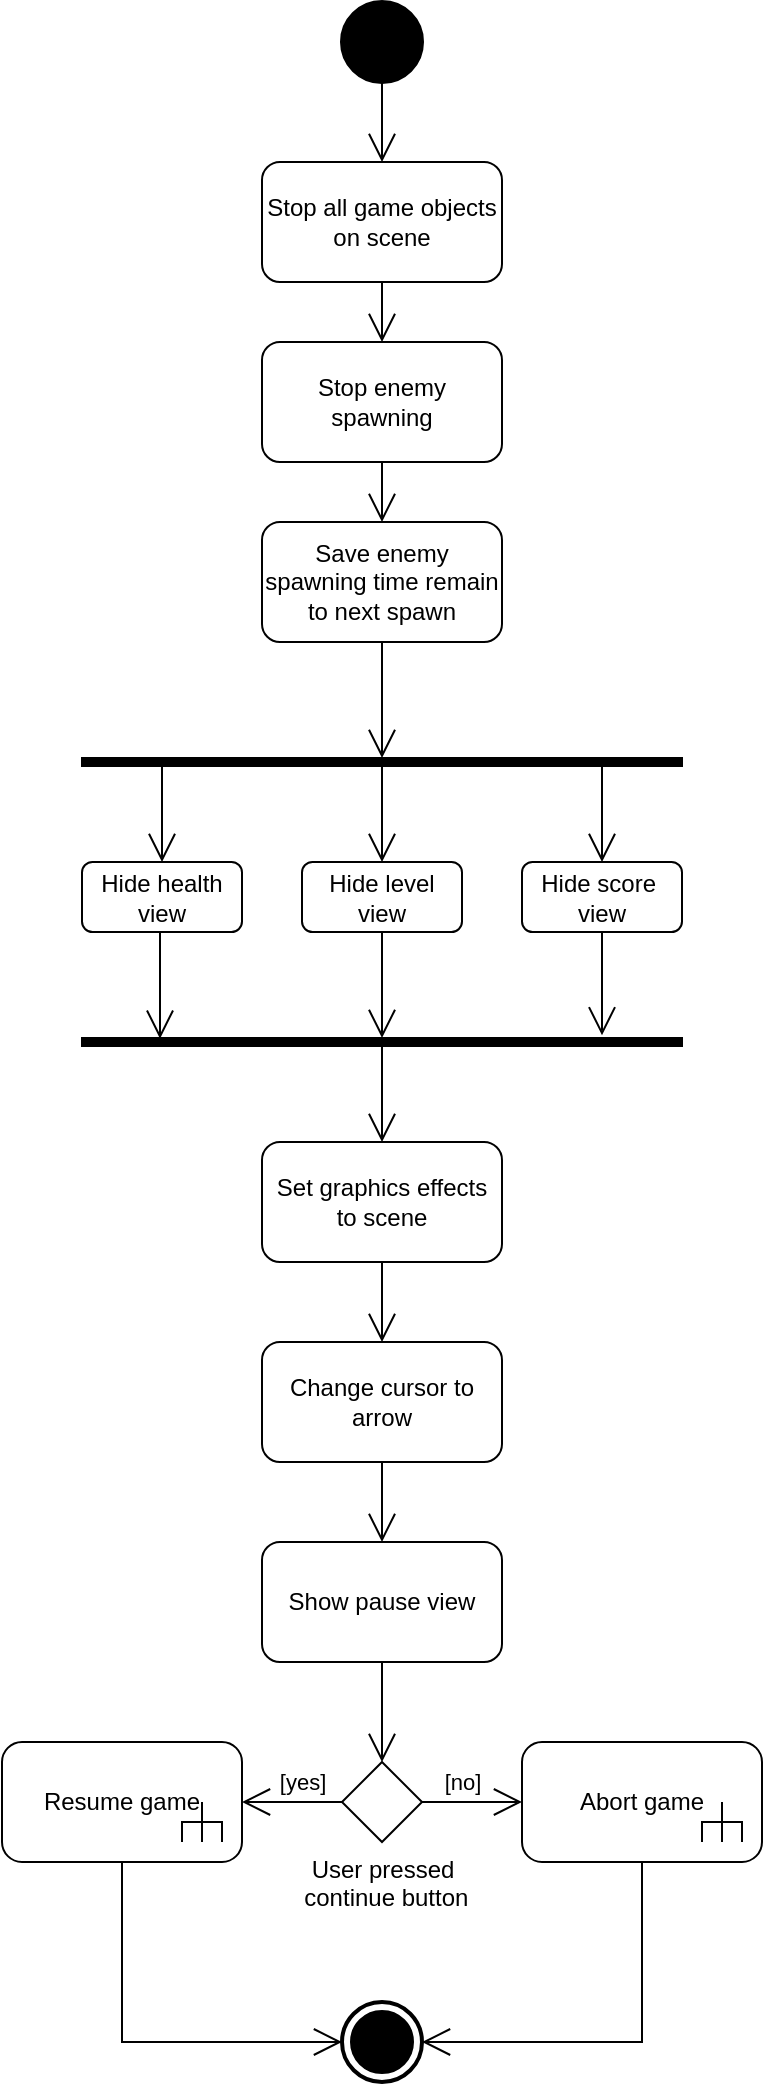 <mxfile version="12.9.3" type="device"><diagram id="RkdcuNbsxraXWNn8pG7w" name="Page-1"><mxGraphModel dx="270" dy="314" grid="1" gridSize="10" guides="1" tooltips="1" connect="1" arrows="1" fold="1" page="1" pageScale="1" pageWidth="827" pageHeight="1169" math="0" shadow="0"><root><mxCell id="0"/><mxCell id="1" parent="0"/><mxCell id="4VRu8LuR6NRcbzP3UjDv-10" style="edgeStyle=orthogonalEdgeStyle;rounded=0;orthogonalLoop=1;jettySize=auto;html=1;entryX=0.5;entryY=0;entryDx=0;entryDy=0;endArrow=open;endFill=0;endSize=12;" parent="1" source="4VRu8LuR6NRcbzP3UjDv-1" edge="1" target="QMDorEi07Xe0ijl1s0CL-1"><mxGeometry relative="1" as="geometry"><mxPoint x="414" y="140" as="targetPoint"/></mxGeometry></mxCell><mxCell id="4VRu8LuR6NRcbzP3UjDv-1" value="" style="shape=ellipse;html=1;fillColor=#000000;strokeWidth=2;verticalLabelPosition=bottom;verticalAlignment=top;perimeter=ellipsePerimeter;" parent="1" vertex="1"><mxGeometry x="394" y="60" width="40" height="40" as="geometry"/></mxCell><mxCell id="QMDorEi07Xe0ijl1s0CL-3" style="edgeStyle=elbowEdgeStyle;rounded=0;orthogonalLoop=1;jettySize=auto;html=1;entryX=0.5;entryY=0;entryDx=0;entryDy=0;endArrow=open;endFill=0;endSize=12;" edge="1" parent="1" source="QMDorEi07Xe0ijl1s0CL-1" target="QMDorEi07Xe0ijl1s0CL-2"><mxGeometry relative="1" as="geometry"/></mxCell><mxCell id="QMDorEi07Xe0ijl1s0CL-1" value="Stop all game objects on scene" style="shape=rect;html=1;rounded=1;whiteSpace=wrap;align=center;" vertex="1" parent="1"><mxGeometry x="354" y="140" width="120" height="60" as="geometry"/></mxCell><mxCell id="QMDorEi07Xe0ijl1s0CL-5" style="edgeStyle=elbowEdgeStyle;rounded=0;orthogonalLoop=1;jettySize=auto;html=1;entryX=0.5;entryY=0;entryDx=0;entryDy=0;endArrow=open;endFill=0;endSize=12;" edge="1" parent="1" source="QMDorEi07Xe0ijl1s0CL-2" target="QMDorEi07Xe0ijl1s0CL-4"><mxGeometry relative="1" as="geometry"/></mxCell><mxCell id="QMDorEi07Xe0ijl1s0CL-2" value="Stop enemy spawning" style="shape=rect;html=1;rounded=1;whiteSpace=wrap;align=center;" vertex="1" parent="1"><mxGeometry x="354" y="230" width="120" height="60" as="geometry"/></mxCell><mxCell id="QMDorEi07Xe0ijl1s0CL-19" style="edgeStyle=elbowEdgeStyle;rounded=0;orthogonalLoop=1;jettySize=auto;html=1;entryX=0;entryY=0.5;entryDx=0;entryDy=0;endArrow=open;endFill=0;endSize=12;" edge="1" parent="1" source="QMDorEi07Xe0ijl1s0CL-4" target="QMDorEi07Xe0ijl1s0CL-12"><mxGeometry relative="1" as="geometry"/></mxCell><mxCell id="QMDorEi07Xe0ijl1s0CL-4" value="Save enemy spawning time remain to next spawn" style="shape=rect;html=1;rounded=1;whiteSpace=wrap;align=center;" vertex="1" parent="1"><mxGeometry x="354" y="320" width="120" height="60" as="geometry"/></mxCell><mxCell id="QMDorEi07Xe0ijl1s0CL-24" style="edgeStyle=elbowEdgeStyle;rounded=0;orthogonalLoop=1;jettySize=auto;html=1;entryX=0.5;entryY=0;entryDx=0;entryDy=0;endArrow=open;endFill=0;endSize=12;" edge="1" parent="1" source="QMDorEi07Xe0ijl1s0CL-12" target="QMDorEi07Xe0ijl1s0CL-20"><mxGeometry relative="1" as="geometry"><Array as="points"><mxPoint x="304" y="440"/></Array></mxGeometry></mxCell><mxCell id="QMDorEi07Xe0ijl1s0CL-25" style="edgeStyle=elbowEdgeStyle;rounded=0;orthogonalLoop=1;jettySize=auto;html=1;entryX=0.5;entryY=0;entryDx=0;entryDy=0;endArrow=open;endFill=0;endSize=12;" edge="1" parent="1" source="QMDorEi07Xe0ijl1s0CL-12" target="QMDorEi07Xe0ijl1s0CL-21"><mxGeometry relative="1" as="geometry"/></mxCell><mxCell id="QMDorEi07Xe0ijl1s0CL-26" style="edgeStyle=elbowEdgeStyle;rounded=0;orthogonalLoop=1;jettySize=auto;html=1;entryX=0.5;entryY=0;entryDx=0;entryDy=0;endArrow=open;endFill=0;endSize=12;" edge="1" parent="1" source="QMDorEi07Xe0ijl1s0CL-12" target="QMDorEi07Xe0ijl1s0CL-22"><mxGeometry relative="1" as="geometry"><Array as="points"><mxPoint x="524" y="440"/></Array></mxGeometry></mxCell><mxCell id="QMDorEi07Xe0ijl1s0CL-12" value="" style="shape=rect;html=1;fillColor=#000000;verticalLabelPosition=bottom;verticalAlignment=top;rotation=90;" vertex="1" parent="1"><mxGeometry x="412" y="290" width="4" height="300" as="geometry"/></mxCell><mxCell id="QMDorEi07Xe0ijl1s0CL-27" style="edgeStyle=elbowEdgeStyle;rounded=0;orthogonalLoop=1;jettySize=auto;html=1;endArrow=open;endFill=0;endSize=12;entryX=0.083;entryY=0.87;entryDx=0;entryDy=0;entryPerimeter=0;" edge="1" parent="1" source="QMDorEi07Xe0ijl1s0CL-20" target="QMDorEi07Xe0ijl1s0CL-23"><mxGeometry relative="1" as="geometry"><mxPoint x="303" y="576" as="targetPoint"/></mxGeometry></mxCell><mxCell id="QMDorEi07Xe0ijl1s0CL-20" value="Hide health view" style="shape=rect;html=1;rounded=1;whiteSpace=wrap;align=center;" vertex="1" parent="1"><mxGeometry x="264" y="490" width="80" height="35" as="geometry"/></mxCell><mxCell id="QMDorEi07Xe0ijl1s0CL-28" style="edgeStyle=elbowEdgeStyle;rounded=0;orthogonalLoop=1;jettySize=auto;html=1;entryX=0;entryY=0.5;entryDx=0;entryDy=0;endArrow=open;endFill=0;endSize=12;" edge="1" parent="1" source="QMDorEi07Xe0ijl1s0CL-21" target="QMDorEi07Xe0ijl1s0CL-23"><mxGeometry relative="1" as="geometry"/></mxCell><mxCell id="QMDorEi07Xe0ijl1s0CL-21" value="Hide level view" style="shape=rect;html=1;rounded=1;whiteSpace=wrap;align=center;" vertex="1" parent="1"><mxGeometry x="374" y="490" width="80" height="35" as="geometry"/></mxCell><mxCell id="QMDorEi07Xe0ijl1s0CL-29" style="edgeStyle=elbowEdgeStyle;rounded=0;orthogonalLoop=1;jettySize=auto;html=1;entryX=-0.333;entryY=0.134;entryDx=0;entryDy=0;entryPerimeter=0;endArrow=open;endFill=0;endSize=12;" edge="1" parent="1" source="QMDorEi07Xe0ijl1s0CL-22" target="QMDorEi07Xe0ijl1s0CL-23"><mxGeometry relative="1" as="geometry"/></mxCell><mxCell id="QMDorEi07Xe0ijl1s0CL-22" value="Hide score&amp;nbsp; view" style="shape=rect;html=1;rounded=1;whiteSpace=wrap;align=center;" vertex="1" parent="1"><mxGeometry x="484" y="490" width="80" height="35" as="geometry"/></mxCell><mxCell id="QMDorEi07Xe0ijl1s0CL-31" style="edgeStyle=elbowEdgeStyle;rounded=0;orthogonalLoop=1;jettySize=auto;html=1;entryX=0.5;entryY=0;entryDx=0;entryDy=0;endArrow=open;endFill=0;endSize=12;" edge="1" parent="1" source="QMDorEi07Xe0ijl1s0CL-23" target="QMDorEi07Xe0ijl1s0CL-30"><mxGeometry relative="1" as="geometry"/></mxCell><mxCell id="QMDorEi07Xe0ijl1s0CL-23" value="" style="shape=rect;html=1;fillColor=#000000;verticalLabelPosition=bottom;verticalAlignment=top;rotation=90;" vertex="1" parent="1"><mxGeometry x="412" y="430" width="4" height="300" as="geometry"/></mxCell><mxCell id="QMDorEi07Xe0ijl1s0CL-33" style="edgeStyle=elbowEdgeStyle;rounded=0;orthogonalLoop=1;jettySize=auto;html=1;entryX=0.5;entryY=0;entryDx=0;entryDy=0;endArrow=open;endFill=0;endSize=12;" edge="1" parent="1" source="QMDorEi07Xe0ijl1s0CL-30" target="QMDorEi07Xe0ijl1s0CL-32"><mxGeometry relative="1" as="geometry"/></mxCell><mxCell id="QMDorEi07Xe0ijl1s0CL-30" value="Set graphics effects to scene" style="shape=rect;html=1;rounded=1;whiteSpace=wrap;align=center;" vertex="1" parent="1"><mxGeometry x="354" y="630" width="120" height="60" as="geometry"/></mxCell><mxCell id="QMDorEi07Xe0ijl1s0CL-35" style="edgeStyle=elbowEdgeStyle;rounded=0;orthogonalLoop=1;jettySize=auto;html=1;entryX=0.5;entryY=0;entryDx=0;entryDy=0;endArrow=open;endFill=0;endSize=12;" edge="1" parent="1" source="QMDorEi07Xe0ijl1s0CL-32" target="QMDorEi07Xe0ijl1s0CL-34"><mxGeometry relative="1" as="geometry"/></mxCell><mxCell id="QMDorEi07Xe0ijl1s0CL-32" value="Change cursor to arrow" style="shape=rect;html=1;rounded=1;whiteSpace=wrap;align=center;" vertex="1" parent="1"><mxGeometry x="354" y="730" width="120" height="60" as="geometry"/></mxCell><mxCell id="QMDorEi07Xe0ijl1s0CL-40" style="edgeStyle=elbowEdgeStyle;rounded=0;orthogonalLoop=1;jettySize=auto;html=1;entryX=0.5;entryY=0;entryDx=0;entryDy=0;endArrow=open;endFill=0;endSize=12;" edge="1" parent="1" source="QMDorEi07Xe0ijl1s0CL-34" target="QMDorEi07Xe0ijl1s0CL-36"><mxGeometry relative="1" as="geometry"/></mxCell><mxCell id="QMDorEi07Xe0ijl1s0CL-34" value="Show pause view" style="shape=rect;html=1;rounded=1;whiteSpace=wrap;align=center;" vertex="1" parent="1"><mxGeometry x="354" y="830" width="120" height="60" as="geometry"/></mxCell><mxCell id="QMDorEi07Xe0ijl1s0CL-49" value="[yes]" style="edgeStyle=elbowEdgeStyle;rounded=0;orthogonalLoop=1;jettySize=auto;html=1;entryX=1;entryY=0.5;entryDx=0;entryDy=0;entryPerimeter=0;endArrow=open;endFill=0;endSize=12;" edge="1" parent="1" source="QMDorEi07Xe0ijl1s0CL-36" target="QMDorEi07Xe0ijl1s0CL-44"><mxGeometry y="11" relative="1" as="geometry"><mxPoint x="5" y="-21" as="offset"/></mxGeometry></mxCell><mxCell id="QMDorEi07Xe0ijl1s0CL-50" value="[no]" style="edgeStyle=elbowEdgeStyle;rounded=0;orthogonalLoop=1;jettySize=auto;html=1;entryX=0;entryY=0.5;entryDx=0;entryDy=0;entryPerimeter=0;endArrow=open;endFill=0;endSize=12;" edge="1" parent="1" source="QMDorEi07Xe0ijl1s0CL-36" target="QMDorEi07Xe0ijl1s0CL-45"><mxGeometry y="11" relative="1" as="geometry"><mxPoint x="-5" y="1" as="offset"/></mxGeometry></mxCell><mxCell id="QMDorEi07Xe0ijl1s0CL-36" value="User pressed&lt;br&gt;&amp;nbsp;continue button" style="shape=rhombus;html=1;verticalLabelPosition=bottom;verticalAlignment=bottom;labelPosition=center;align=center;verticalAlign=top;" vertex="1" parent="1"><mxGeometry x="394" y="940" width="40" height="40" as="geometry"/></mxCell><mxCell id="QMDorEi07Xe0ijl1s0CL-47" style="edgeStyle=elbowEdgeStyle;rounded=0;orthogonalLoop=1;jettySize=auto;html=1;entryX=0;entryY=0.5;entryDx=0;entryDy=0;entryPerimeter=0;endArrow=open;endFill=0;endSize=12;" edge="1" parent="1" source="QMDorEi07Xe0ijl1s0CL-44" target="QMDorEi07Xe0ijl1s0CL-46"><mxGeometry relative="1" as="geometry"><Array as="points"><mxPoint x="284" y="1040"/></Array></mxGeometry></mxCell><mxCell id="QMDorEi07Xe0ijl1s0CL-44" value="Resume game" style="html=1;shape=mxgraph.sysml.callBehAct;whiteSpace=wrap;align=center;" vertex="1" parent="1"><mxGeometry x="224" y="930" width="120" height="60" as="geometry"/></mxCell><mxCell id="QMDorEi07Xe0ijl1s0CL-48" style="edgeStyle=elbowEdgeStyle;rounded=0;orthogonalLoop=1;jettySize=auto;html=1;entryX=1;entryY=0.5;entryDx=0;entryDy=0;entryPerimeter=0;endArrow=open;endFill=0;endSize=12;" edge="1" parent="1" source="QMDorEi07Xe0ijl1s0CL-45" target="QMDorEi07Xe0ijl1s0CL-46"><mxGeometry relative="1" as="geometry"><Array as="points"><mxPoint x="544" y="1020"/><mxPoint x="554" y="1050"/></Array></mxGeometry></mxCell><mxCell id="QMDorEi07Xe0ijl1s0CL-45" value="Abort game" style="html=1;shape=mxgraph.sysml.callBehAct;whiteSpace=wrap;align=center;" vertex="1" parent="1"><mxGeometry x="484" y="930" width="120" height="60" as="geometry"/></mxCell><mxCell id="QMDorEi07Xe0ijl1s0CL-46" value="" style="html=1;shape=mxgraph.sysml.actFinal;strokeWidth=2;verticalLabelPosition=bottom;verticalAlignment=top;" vertex="1" parent="1"><mxGeometry x="394" y="1060" width="40" height="40" as="geometry"/></mxCell></root></mxGraphModel></diagram></mxfile>